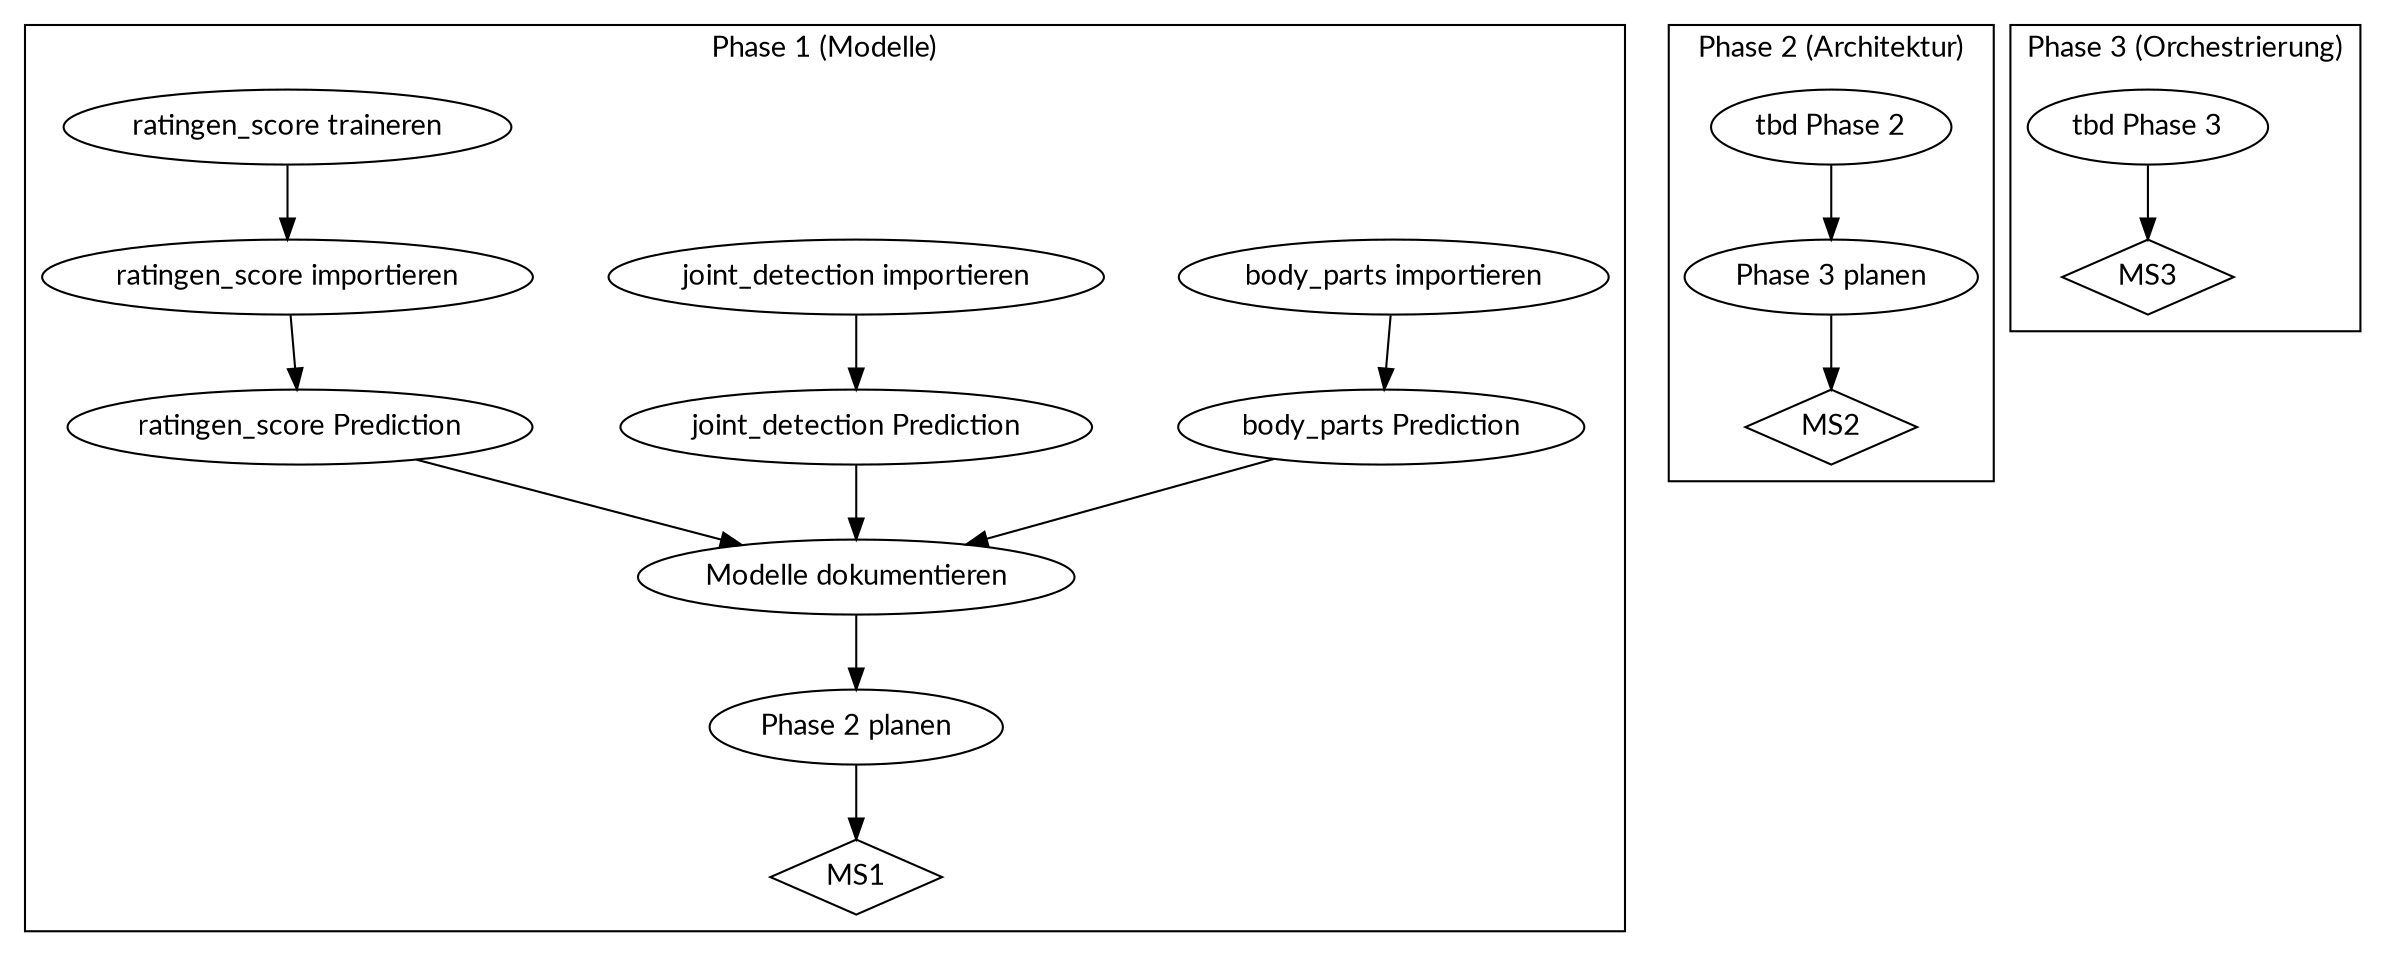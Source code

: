digraph projektplan {

    rankdir="TD";
    dpi="300";

    graph [fontname="Lato", nodesep="0.5"];
    node [fontname="Lato"];
    edge [fontname="Lato"];

    subgraph cluster_phase1 {
        fontname="Lato";
        label="Phase 1 (Modelle)";

        "body_parts importieren" -> "body_parts Prediction" -> "Modelle dokumentieren";

        "joint_detection importieren" -> "joint_detection Prediction" -> "Modelle dokumentieren";

        "ratingen_score traineren" -> "ratingen_score importieren" -> "ratingen_score Prediction" -> "Modelle dokumentieren";

        "MS1" [shape="diamond"];

        "Modelle dokumentieren" -> "Phase 2 planen" -> "MS1";
    }

    subgraph cluster_phase2 {
        fontname="Lato";
        label="Phase 2 (Architektur)";

        "MS2" [shape="diamond"];

        "tbd Phase 2" -> "Phase 3 planen" -> "MS2";
    }

    subgraph cluster_phase3 {
        fontname="Lato";
        label="Phase 3 (Orchestrierung)";

        "MS3" [shape="diamond"];
        "tbd Phase 3" -> "MS3";
    }

    //"MS1" -> "tbd Phase 2";
    //"MS2" -> "tbd Phase 3";
}
